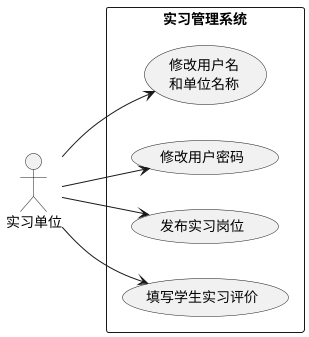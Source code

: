 @startuml
left to right direction
skinparam packageStyle rectangle
actor "实习单位" as unit

rectangle "实习管理系统" {
  usecase "修改用户名\n和单位名称" as UC1
  usecase "修改用户密码" as UC2
  usecase "发布实习岗位" as UC3
  usecase "填写学生实习评价" as UC4
}

unit --> UC1
unit --> UC2
unit --> UC3
unit --> UC4

@enduml
